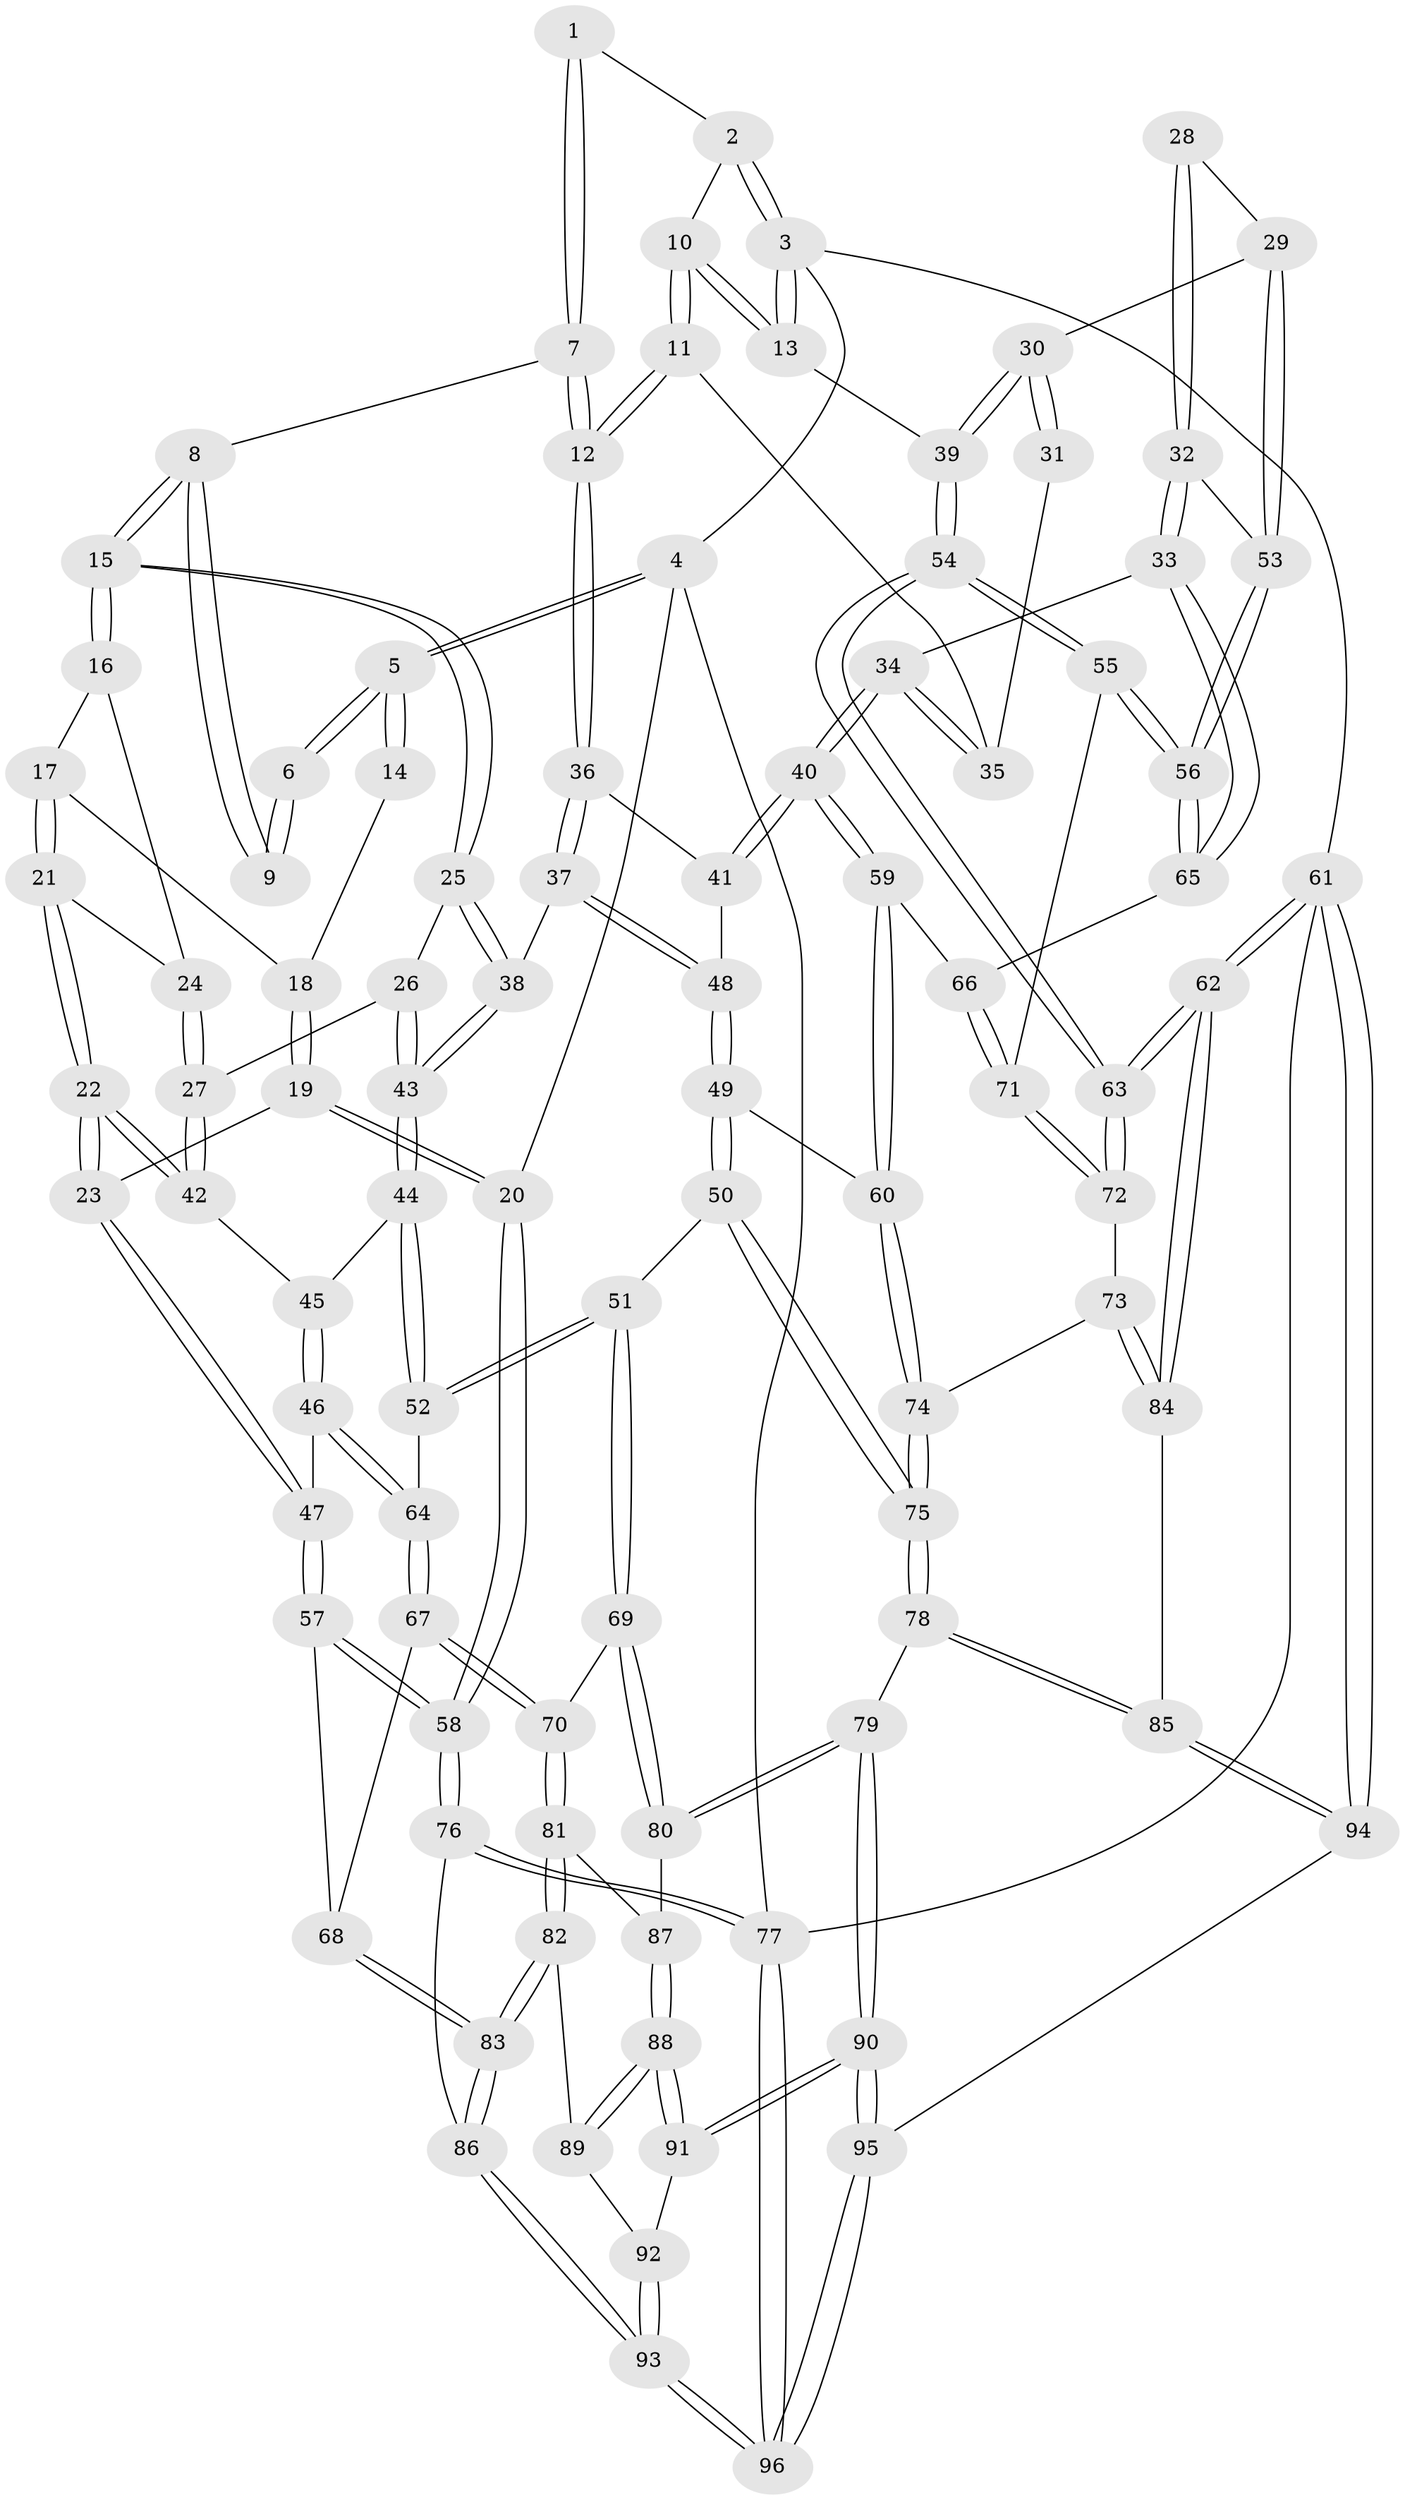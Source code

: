 // coarse degree distribution, {6: 0.13157894736842105, 9: 0.02631578947368421, 3: 0.15789473684210525, 2: 0.05263157894736842, 5: 0.3157894736842105, 4: 0.2894736842105263, 7: 0.02631578947368421}
// Generated by graph-tools (version 1.1) at 2025/21/03/04/25 18:21:32]
// undirected, 96 vertices, 237 edges
graph export_dot {
graph [start="1"]
  node [color=gray90,style=filled];
  1 [pos="+0.44172838414650334+0"];
  2 [pos="+0.5997982476981358+0"];
  3 [pos="+1+0"];
  4 [pos="+0+0"];
  5 [pos="+0+0"];
  6 [pos="+0.3715490704397711+0"];
  7 [pos="+0.4865124655927719+0.21176146188275788"];
  8 [pos="+0.33803209005454776+0.2479879274496904"];
  9 [pos="+0.27276648994283803+0.17242622849614475"];
  10 [pos="+0.6771840755061732+0.09949139707866253"];
  11 [pos="+0.5666400151174199+0.23518038335762784"];
  12 [pos="+0.5517626530850841+0.2374997855805832"];
  13 [pos="+1+0.03987240318082298"];
  14 [pos="+0.013625619334997572+0.040436500027429545"];
  15 [pos="+0.3296607547121089+0.2626166385768274"];
  16 [pos="+0.2067082108413056+0.30839491460333157"];
  17 [pos="+0.1270279282280214+0.2983135468732743"];
  18 [pos="+0.07787467556271646+0.256762562908805"];
  19 [pos="+0+0.4260041722697141"];
  20 [pos="+0+0.45499486540057565"];
  21 [pos="+0.09475940627025592+0.38629840645268965"];
  22 [pos="+0.05422620565848027+0.43871824448124724"];
  23 [pos="+0.0449161127384649+0.44160515018058666"];
  24 [pos="+0.18013917726354034+0.37273290816549065"];
  25 [pos="+0.3279116987784716+0.320346482027173"];
  26 [pos="+0.275146807790176+0.42086649059500414"];
  27 [pos="+0.18101088654880393+0.41685410072838336"];
  28 [pos="+0.759028329069063+0.368693314217846"];
  29 [pos="+0.9152718011942091+0.444339280312028"];
  30 [pos="+1+0.19669324446940573"];
  31 [pos="+0.7288523419719225+0.3013478162465633"];
  32 [pos="+0.8062109446996208+0.4890729462653495"];
  33 [pos="+0.7363550112463219+0.5183170470124975"];
  34 [pos="+0.6858684941154293+0.5178306680338167"];
  35 [pos="+0.6934463356265634+0.29936984696339014"];
  36 [pos="+0.5492363916531421+0.2666146653965894"];
  37 [pos="+0.41790219858869293+0.47440983301798895"];
  38 [pos="+0.4047364110588824+0.4646161154286562"];
  39 [pos="+1+0.13656986091247872"];
  40 [pos="+0.6458283599682929+0.5384458701390179"];
  41 [pos="+0.5589628483047653+0.45431010615100226"];
  42 [pos="+0.15228422341394035+0.45479234907047483"];
  43 [pos="+0.26698962528056097+0.5084379311913753"];
  44 [pos="+0.26283914270975495+0.5166560682246445"];
  45 [pos="+0.17448188284396313+0.482881134898859"];
  46 [pos="+0.1226744365142459+0.5775413292063102"];
  47 [pos="+0.1003559071975755+0.5716850764620083"];
  48 [pos="+0.43989402313486886+0.5055164923732948"];
  49 [pos="+0.43741710877172457+0.5274697675361523"];
  50 [pos="+0.36502846478188994+0.6481307247823269"];
  51 [pos="+0.35745601241040087+0.6497347202574151"];
  52 [pos="+0.27147196466348605+0.5819927489264001"];
  53 [pos="+0.8801216232805911+0.48803466439910664"];
  54 [pos="+1+0.8666192929903466"];
  55 [pos="+0.9294535437642715+0.6582344065980124"];
  56 [pos="+0.9182464429948086+0.6421994692643836"];
  57 [pos="+0+0.6895094456486401"];
  58 [pos="+0+0.6978849302831739"];
  59 [pos="+0.6206343436775458+0.604170191562547"];
  60 [pos="+0.6084485882325654+0.6204878727911731"];
  61 [pos="+1+1"];
  62 [pos="+1+0.9531181814583007"];
  63 [pos="+1+0.8830528984301316"];
  64 [pos="+0.170769521027096+0.6167128964960437"];
  65 [pos="+0.7865812444175064+0.6249922041370247"];
  66 [pos="+0.7558949820374369+0.6575990216214088"];
  67 [pos="+0.1475843124720031+0.6972936038096401"];
  68 [pos="+0.08628209664911757+0.731338563782581"];
  69 [pos="+0.3358555368966115+0.689124156871723"];
  70 [pos="+0.27627872506151185+0.7693169847703859"];
  71 [pos="+0.7604506894917376+0.7264043730142195"];
  72 [pos="+0.7493364695797253+0.7457711998276131"];
  73 [pos="+0.7357703143134012+0.7566117050966064"];
  74 [pos="+0.5785744190845292+0.7051039673222971"];
  75 [pos="+0.5472993528834371+0.7320317286972581"];
  76 [pos="+0+0.7453140267862327"];
  77 [pos="+0+1"];
  78 [pos="+0.5462564078255288+0.7403963799679634"];
  79 [pos="+0.47167648773849874+0.8517765195271221"];
  80 [pos="+0.4261256089714385+0.8366733226155827"];
  81 [pos="+0.2756016594406512+0.7771396731302598"];
  82 [pos="+0.22868230101979029+0.8437854012389339"];
  83 [pos="+0.14799330334591293+0.8996369192948711"];
  84 [pos="+0.7452222891944726+0.8404712014491795"];
  85 [pos="+0.670822280158292+0.9203009596701759"];
  86 [pos="+0.14343149874021557+0.9091837607647848"];
  87 [pos="+0.34299347039602573+0.8304034540053367"];
  88 [pos="+0.34578804904913885+0.9076975000508319"];
  89 [pos="+0.28559155841248896+0.8928593244683881"];
  90 [pos="+0.4629590054969434+1"];
  91 [pos="+0.3708033117725387+0.945402873458951"];
  92 [pos="+0.28912524348663315+0.931285111369247"];
  93 [pos="+0.1355242561580763+1"];
  94 [pos="+0.6313622336570845+1"];
  95 [pos="+0.4980300176752454+1"];
  96 [pos="+0.11724624108297034+1"];
  1 -- 2;
  1 -- 7;
  1 -- 7;
  2 -- 3;
  2 -- 3;
  2 -- 10;
  3 -- 4;
  3 -- 13;
  3 -- 13;
  3 -- 61;
  4 -- 5;
  4 -- 5;
  4 -- 20;
  4 -- 77;
  5 -- 6;
  5 -- 6;
  5 -- 14;
  5 -- 14;
  6 -- 9;
  6 -- 9;
  7 -- 8;
  7 -- 12;
  7 -- 12;
  8 -- 9;
  8 -- 9;
  8 -- 15;
  8 -- 15;
  10 -- 11;
  10 -- 11;
  10 -- 13;
  10 -- 13;
  11 -- 12;
  11 -- 12;
  11 -- 35;
  12 -- 36;
  12 -- 36;
  13 -- 39;
  14 -- 18;
  15 -- 16;
  15 -- 16;
  15 -- 25;
  15 -- 25;
  16 -- 17;
  16 -- 24;
  17 -- 18;
  17 -- 21;
  17 -- 21;
  18 -- 19;
  18 -- 19;
  19 -- 20;
  19 -- 20;
  19 -- 23;
  20 -- 58;
  20 -- 58;
  21 -- 22;
  21 -- 22;
  21 -- 24;
  22 -- 23;
  22 -- 23;
  22 -- 42;
  22 -- 42;
  23 -- 47;
  23 -- 47;
  24 -- 27;
  24 -- 27;
  25 -- 26;
  25 -- 38;
  25 -- 38;
  26 -- 27;
  26 -- 43;
  26 -- 43;
  27 -- 42;
  27 -- 42;
  28 -- 29;
  28 -- 32;
  28 -- 32;
  29 -- 30;
  29 -- 53;
  29 -- 53;
  30 -- 31;
  30 -- 31;
  30 -- 39;
  30 -- 39;
  31 -- 35;
  32 -- 33;
  32 -- 33;
  32 -- 53;
  33 -- 34;
  33 -- 65;
  33 -- 65;
  34 -- 35;
  34 -- 35;
  34 -- 40;
  34 -- 40;
  36 -- 37;
  36 -- 37;
  36 -- 41;
  37 -- 38;
  37 -- 48;
  37 -- 48;
  38 -- 43;
  38 -- 43;
  39 -- 54;
  39 -- 54;
  40 -- 41;
  40 -- 41;
  40 -- 59;
  40 -- 59;
  41 -- 48;
  42 -- 45;
  43 -- 44;
  43 -- 44;
  44 -- 45;
  44 -- 52;
  44 -- 52;
  45 -- 46;
  45 -- 46;
  46 -- 47;
  46 -- 64;
  46 -- 64;
  47 -- 57;
  47 -- 57;
  48 -- 49;
  48 -- 49;
  49 -- 50;
  49 -- 50;
  49 -- 60;
  50 -- 51;
  50 -- 75;
  50 -- 75;
  51 -- 52;
  51 -- 52;
  51 -- 69;
  51 -- 69;
  52 -- 64;
  53 -- 56;
  53 -- 56;
  54 -- 55;
  54 -- 55;
  54 -- 63;
  54 -- 63;
  55 -- 56;
  55 -- 56;
  55 -- 71;
  56 -- 65;
  56 -- 65;
  57 -- 58;
  57 -- 58;
  57 -- 68;
  58 -- 76;
  58 -- 76;
  59 -- 60;
  59 -- 60;
  59 -- 66;
  60 -- 74;
  60 -- 74;
  61 -- 62;
  61 -- 62;
  61 -- 94;
  61 -- 94;
  61 -- 77;
  62 -- 63;
  62 -- 63;
  62 -- 84;
  62 -- 84;
  63 -- 72;
  63 -- 72;
  64 -- 67;
  64 -- 67;
  65 -- 66;
  66 -- 71;
  66 -- 71;
  67 -- 68;
  67 -- 70;
  67 -- 70;
  68 -- 83;
  68 -- 83;
  69 -- 70;
  69 -- 80;
  69 -- 80;
  70 -- 81;
  70 -- 81;
  71 -- 72;
  71 -- 72;
  72 -- 73;
  73 -- 74;
  73 -- 84;
  73 -- 84;
  74 -- 75;
  74 -- 75;
  75 -- 78;
  75 -- 78;
  76 -- 77;
  76 -- 77;
  76 -- 86;
  77 -- 96;
  77 -- 96;
  78 -- 79;
  78 -- 85;
  78 -- 85;
  79 -- 80;
  79 -- 80;
  79 -- 90;
  79 -- 90;
  80 -- 87;
  81 -- 82;
  81 -- 82;
  81 -- 87;
  82 -- 83;
  82 -- 83;
  82 -- 89;
  83 -- 86;
  83 -- 86;
  84 -- 85;
  85 -- 94;
  85 -- 94;
  86 -- 93;
  86 -- 93;
  87 -- 88;
  87 -- 88;
  88 -- 89;
  88 -- 89;
  88 -- 91;
  88 -- 91;
  89 -- 92;
  90 -- 91;
  90 -- 91;
  90 -- 95;
  90 -- 95;
  91 -- 92;
  92 -- 93;
  92 -- 93;
  93 -- 96;
  93 -- 96;
  94 -- 95;
  95 -- 96;
  95 -- 96;
}
